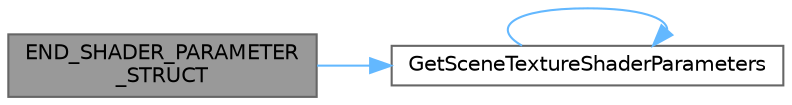 digraph "END_SHADER_PARAMETER_STRUCT"
{
 // INTERACTIVE_SVG=YES
 // LATEX_PDF_SIZE
  bgcolor="transparent";
  edge [fontname=Helvetica,fontsize=10,labelfontname=Helvetica,labelfontsize=10];
  node [fontname=Helvetica,fontsize=10,shape=box,height=0.2,width=0.4];
  rankdir="LR";
  Node1 [id="Node000001",label="END_SHADER_PARAMETER\l_STRUCT",height=0.2,width=0.4,color="gray40", fillcolor="grey60", style="filled", fontcolor="black",tooltip=" "];
  Node1 -> Node2 [id="edge1_Node000001_Node000002",color="steelblue1",style="solid",tooltip=" "];
  Node2 [id="Node000002",label="GetSceneTextureShaderParameters",height=0.2,width=0.4,color="grey40", fillcolor="white", style="filled",URL="$d7/d90/SceneTexturesConfig_8h.html#aa8c5201a4fc4ff380130266c7d04adff",tooltip=" "];
  Node2 -> Node2 [id="edge2_Node000002_Node000002",color="steelblue1",style="solid",tooltip=" "];
}

